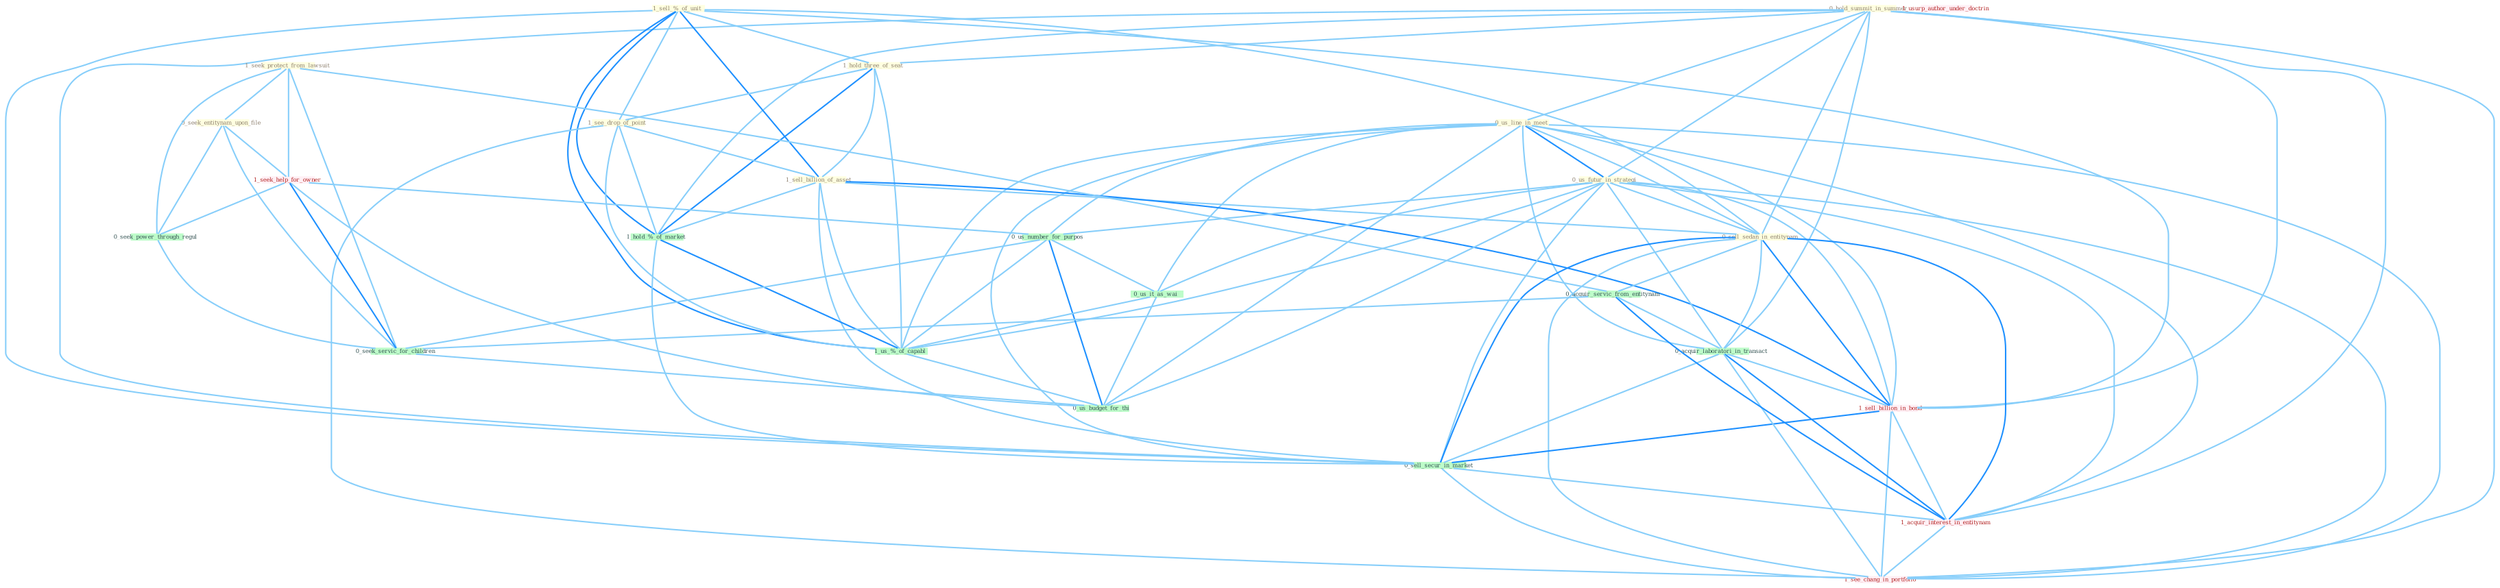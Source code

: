 Graph G{ 
    node
    [shape=polygon,style=filled,width=.5,height=.06,color="#BDFCC9",fixedsize=true,fontsize=4,
    fontcolor="#2f4f4f"];
    {node
    [color="#ffffe0", fontcolor="#8b7d6b"] "0_hold_summit_in_summer " "1_sell_%_of_unit " "1_hold_three_of_seat " "1_see_drop_of_point " "0_us_line_in_meet " "1_sell_billion_of_asset " "1_seek_protect_from_lawsuit " "0_seek_entitynam_upon_file " "0_us_futur_in_strategi " "0_sell_sedan_in_entitynam "}
{node [color="#fff0f5", fontcolor="#b22222"] "1_seek_help_for_owner " "1_sell_billion_in_bond " "1_usurp_author_under_doctrin " "1_acquir_interest_in_entitynam " "1_see_chang_in_portfolio "}
edge [color="#B0E2FF"];

	"0_hold_summit_in_summer " -- "1_hold_three_of_seat " [w="1", color="#87cefa" ];
	"0_hold_summit_in_summer " -- "0_us_line_in_meet " [w="1", color="#87cefa" ];
	"0_hold_summit_in_summer " -- "0_us_futur_in_strategi " [w="1", color="#87cefa" ];
	"0_hold_summit_in_summer " -- "0_sell_sedan_in_entitynam " [w="1", color="#87cefa" ];
	"0_hold_summit_in_summer " -- "1_hold_%_of_market " [w="1", color="#87cefa" ];
	"0_hold_summit_in_summer " -- "0_acquir_laboratori_in_transact " [w="1", color="#87cefa" ];
	"0_hold_summit_in_summer " -- "1_sell_billion_in_bond " [w="1", color="#87cefa" ];
	"0_hold_summit_in_summer " -- "0_sell_secur_in_market " [w="1", color="#87cefa" ];
	"0_hold_summit_in_summer " -- "1_acquir_interest_in_entitynam " [w="1", color="#87cefa" ];
	"0_hold_summit_in_summer " -- "1_see_chang_in_portfolio " [w="1", color="#87cefa" ];
	"1_sell_%_of_unit " -- "1_hold_three_of_seat " [w="1", color="#87cefa" ];
	"1_sell_%_of_unit " -- "1_see_drop_of_point " [w="1", color="#87cefa" ];
	"1_sell_%_of_unit " -- "1_sell_billion_of_asset " [w="2", color="#1e90ff" , len=0.8];
	"1_sell_%_of_unit " -- "0_sell_sedan_in_entitynam " [w="1", color="#87cefa" ];
	"1_sell_%_of_unit " -- "1_hold_%_of_market " [w="2", color="#1e90ff" , len=0.8];
	"1_sell_%_of_unit " -- "1_sell_billion_in_bond " [w="1", color="#87cefa" ];
	"1_sell_%_of_unit " -- "1_us_%_of_capabl " [w="2", color="#1e90ff" , len=0.8];
	"1_sell_%_of_unit " -- "0_sell_secur_in_market " [w="1", color="#87cefa" ];
	"1_hold_three_of_seat " -- "1_see_drop_of_point " [w="1", color="#87cefa" ];
	"1_hold_three_of_seat " -- "1_sell_billion_of_asset " [w="1", color="#87cefa" ];
	"1_hold_three_of_seat " -- "1_hold_%_of_market " [w="2", color="#1e90ff" , len=0.8];
	"1_hold_three_of_seat " -- "1_us_%_of_capabl " [w="1", color="#87cefa" ];
	"1_see_drop_of_point " -- "1_sell_billion_of_asset " [w="1", color="#87cefa" ];
	"1_see_drop_of_point " -- "1_hold_%_of_market " [w="1", color="#87cefa" ];
	"1_see_drop_of_point " -- "1_us_%_of_capabl " [w="1", color="#87cefa" ];
	"1_see_drop_of_point " -- "1_see_chang_in_portfolio " [w="1", color="#87cefa" ];
	"0_us_line_in_meet " -- "0_us_futur_in_strategi " [w="2", color="#1e90ff" , len=0.8];
	"0_us_line_in_meet " -- "0_sell_sedan_in_entitynam " [w="1", color="#87cefa" ];
	"0_us_line_in_meet " -- "0_us_number_for_purpos " [w="1", color="#87cefa" ];
	"0_us_line_in_meet " -- "0_acquir_laboratori_in_transact " [w="1", color="#87cefa" ];
	"0_us_line_in_meet " -- "1_sell_billion_in_bond " [w="1", color="#87cefa" ];
	"0_us_line_in_meet " -- "0_us_it_as_wai " [w="1", color="#87cefa" ];
	"0_us_line_in_meet " -- "1_us_%_of_capabl " [w="1", color="#87cefa" ];
	"0_us_line_in_meet " -- "0_sell_secur_in_market " [w="1", color="#87cefa" ];
	"0_us_line_in_meet " -- "1_acquir_interest_in_entitynam " [w="1", color="#87cefa" ];
	"0_us_line_in_meet " -- "1_see_chang_in_portfolio " [w="1", color="#87cefa" ];
	"0_us_line_in_meet " -- "0_us_budget_for_thi " [w="1", color="#87cefa" ];
	"1_sell_billion_of_asset " -- "0_sell_sedan_in_entitynam " [w="1", color="#87cefa" ];
	"1_sell_billion_of_asset " -- "1_hold_%_of_market " [w="1", color="#87cefa" ];
	"1_sell_billion_of_asset " -- "1_sell_billion_in_bond " [w="2", color="#1e90ff" , len=0.8];
	"1_sell_billion_of_asset " -- "1_us_%_of_capabl " [w="1", color="#87cefa" ];
	"1_sell_billion_of_asset " -- "0_sell_secur_in_market " [w="1", color="#87cefa" ];
	"1_seek_protect_from_lawsuit " -- "0_seek_entitynam_upon_file " [w="1", color="#87cefa" ];
	"1_seek_protect_from_lawsuit " -- "1_seek_help_for_owner " [w="1", color="#87cefa" ];
	"1_seek_protect_from_lawsuit " -- "0_acquir_servic_from_entitynam " [w="1", color="#87cefa" ];
	"1_seek_protect_from_lawsuit " -- "0_seek_power_through_regul " [w="1", color="#87cefa" ];
	"1_seek_protect_from_lawsuit " -- "0_seek_servic_for_children " [w="1", color="#87cefa" ];
	"0_seek_entitynam_upon_file " -- "1_seek_help_for_owner " [w="1", color="#87cefa" ];
	"0_seek_entitynam_upon_file " -- "0_seek_power_through_regul " [w="1", color="#87cefa" ];
	"0_seek_entitynam_upon_file " -- "0_seek_servic_for_children " [w="1", color="#87cefa" ];
	"0_us_futur_in_strategi " -- "0_sell_sedan_in_entitynam " [w="1", color="#87cefa" ];
	"0_us_futur_in_strategi " -- "0_us_number_for_purpos " [w="1", color="#87cefa" ];
	"0_us_futur_in_strategi " -- "0_acquir_laboratori_in_transact " [w="1", color="#87cefa" ];
	"0_us_futur_in_strategi " -- "1_sell_billion_in_bond " [w="1", color="#87cefa" ];
	"0_us_futur_in_strategi " -- "0_us_it_as_wai " [w="1", color="#87cefa" ];
	"0_us_futur_in_strategi " -- "1_us_%_of_capabl " [w="1", color="#87cefa" ];
	"0_us_futur_in_strategi " -- "0_sell_secur_in_market " [w="1", color="#87cefa" ];
	"0_us_futur_in_strategi " -- "1_acquir_interest_in_entitynam " [w="1", color="#87cefa" ];
	"0_us_futur_in_strategi " -- "1_see_chang_in_portfolio " [w="1", color="#87cefa" ];
	"0_us_futur_in_strategi " -- "0_us_budget_for_thi " [w="1", color="#87cefa" ];
	"0_sell_sedan_in_entitynam " -- "0_acquir_servic_from_entitynam " [w="1", color="#87cefa" ];
	"0_sell_sedan_in_entitynam " -- "0_acquir_laboratori_in_transact " [w="1", color="#87cefa" ];
	"0_sell_sedan_in_entitynam " -- "1_sell_billion_in_bond " [w="2", color="#1e90ff" , len=0.8];
	"0_sell_sedan_in_entitynam " -- "0_sell_secur_in_market " [w="2", color="#1e90ff" , len=0.8];
	"0_sell_sedan_in_entitynam " -- "1_acquir_interest_in_entitynam " [w="2", color="#1e90ff" , len=0.8];
	"0_sell_sedan_in_entitynam " -- "1_see_chang_in_portfolio " [w="1", color="#87cefa" ];
	"1_seek_help_for_owner " -- "0_seek_power_through_regul " [w="1", color="#87cefa" ];
	"1_seek_help_for_owner " -- "0_us_number_for_purpos " [w="1", color="#87cefa" ];
	"1_seek_help_for_owner " -- "0_seek_servic_for_children " [w="2", color="#1e90ff" , len=0.8];
	"1_seek_help_for_owner " -- "0_us_budget_for_thi " [w="1", color="#87cefa" ];
	"0_acquir_servic_from_entitynam " -- "0_acquir_laboratori_in_transact " [w="1", color="#87cefa" ];
	"0_acquir_servic_from_entitynam " -- "1_acquir_interest_in_entitynam " [w="2", color="#1e90ff" , len=0.8];
	"0_acquir_servic_from_entitynam " -- "0_seek_servic_for_children " [w="1", color="#87cefa" ];
	"1_hold_%_of_market " -- "1_us_%_of_capabl " [w="2", color="#1e90ff" , len=0.8];
	"1_hold_%_of_market " -- "0_sell_secur_in_market " [w="1", color="#87cefa" ];
	"0_seek_power_through_regul " -- "0_seek_servic_for_children " [w="1", color="#87cefa" ];
	"0_us_number_for_purpos " -- "0_us_it_as_wai " [w="1", color="#87cefa" ];
	"0_us_number_for_purpos " -- "1_us_%_of_capabl " [w="1", color="#87cefa" ];
	"0_us_number_for_purpos " -- "0_seek_servic_for_children " [w="1", color="#87cefa" ];
	"0_us_number_for_purpos " -- "0_us_budget_for_thi " [w="2", color="#1e90ff" , len=0.8];
	"0_acquir_laboratori_in_transact " -- "1_sell_billion_in_bond " [w="1", color="#87cefa" ];
	"0_acquir_laboratori_in_transact " -- "0_sell_secur_in_market " [w="1", color="#87cefa" ];
	"0_acquir_laboratori_in_transact " -- "1_acquir_interest_in_entitynam " [w="2", color="#1e90ff" , len=0.8];
	"0_acquir_laboratori_in_transact " -- "1_see_chang_in_portfolio " [w="1", color="#87cefa" ];
	"1_sell_billion_in_bond " -- "0_sell_secur_in_market " [w="2", color="#1e90ff" , len=0.8];
	"1_sell_billion_in_bond " -- "1_acquir_interest_in_entitynam " [w="1", color="#87cefa" ];
	"1_sell_billion_in_bond " -- "1_see_chang_in_portfolio " [w="1", color="#87cefa" ];
	"0_us_it_as_wai " -- "1_us_%_of_capabl " [w="1", color="#87cefa" ];
	"0_us_it_as_wai " -- "0_us_budget_for_thi " [w="1", color="#87cefa" ];
	"1_us_%_of_capabl " -- "0_us_budget_for_thi " [w="1", color="#87cefa" ];
	"0_sell_secur_in_market " -- "1_acquir_interest_in_entitynam " [w="1", color="#87cefa" ];
	"0_sell_secur_in_market " -- "1_see_chang_in_portfolio " [w="1", color="#87cefa" ];
	"1_acquir_interest_in_entitynam " -- "1_see_chang_in_portfolio " [w="1", color="#87cefa" ];
	"0_seek_servic_for_children " -- "0_us_budget_for_thi " [w="1", color="#87cefa" ];
}